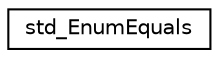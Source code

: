digraph "Graphical Class Hierarchy"
{
  edge [fontname="Helvetica",fontsize="10",labelfontname="Helvetica",labelfontsize="10"];
  node [fontname="Helvetica",fontsize="10",shape=record];
  rankdir="LR";
  Node0 [label="std_EnumEquals",height=0.2,width=0.4,color="black", fillcolor="white", style="filled",URL="$structaworx_1_1lib_1_1lang_1_1std__EnumEquals.html"];
}

